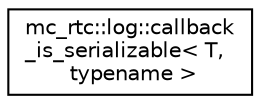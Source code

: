 digraph "Graphical Class Hierarchy"
{
 // INTERACTIVE_SVG=YES
 // LATEX_PDF_SIZE
  edge [fontname="Helvetica",fontsize="10",labelfontname="Helvetica",labelfontsize="10"];
  node [fontname="Helvetica",fontsize="10",shape=record];
  rankdir="LR";
  Node0 [label="mc_rtc::log::callback\l_is_serializable\< T,\l typename \>",height=0.2,width=0.4,color="black", fillcolor="white", style="filled",URL="$structmc__rtc_1_1log_1_1callback__is__serializable.html",tooltip=" "];
}
